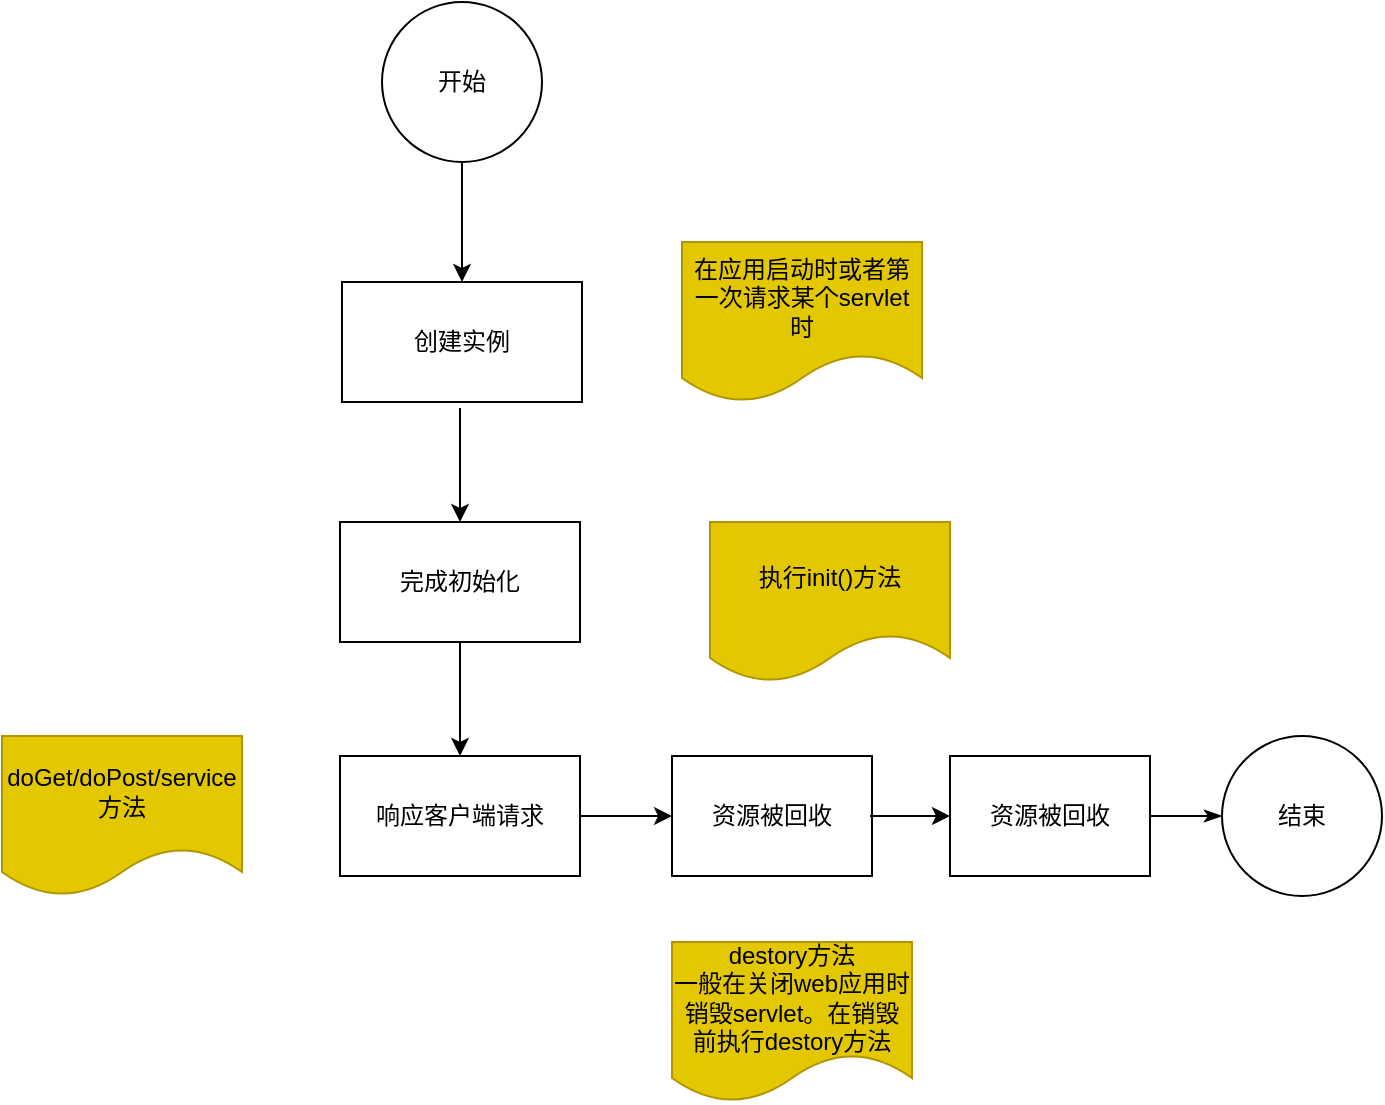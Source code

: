 <mxfile version="13.5.7" type="device"><diagram id="i6KIcq4PlqO8r8cQ8Efi" name="第 1 页"><mxGraphModel dx="1086" dy="806" grid="1" gridSize="10" guides="1" tooltips="1" connect="1" arrows="1" fold="1" page="1" pageScale="1" pageWidth="827" pageHeight="1169" math="0" shadow="0"><root><mxCell id="0"/><mxCell id="1" parent="0"/><mxCell id="QAzj3jdrARQrR7vPcOc9-1" value="开始" style="ellipse;whiteSpace=wrap;html=1;aspect=fixed;" vertex="1" parent="1"><mxGeometry x="290" y="40" width="80" height="80" as="geometry"/></mxCell><mxCell id="QAzj3jdrARQrR7vPcOc9-2" value="创建实例" style="rounded=0;whiteSpace=wrap;html=1;" vertex="1" parent="1"><mxGeometry x="270" y="180" width="120" height="60" as="geometry"/></mxCell><mxCell id="QAzj3jdrARQrR7vPcOc9-3" value="" style="endArrow=classic;html=1;exitX=0.5;exitY=1;exitDx=0;exitDy=0;entryX=0.5;entryY=0;entryDx=0;entryDy=0;" edge="1" parent="1" source="QAzj3jdrARQrR7vPcOc9-1" target="QAzj3jdrARQrR7vPcOc9-2"><mxGeometry width="50" height="50" relative="1" as="geometry"><mxPoint x="390" y="120" as="sourcePoint"/><mxPoint x="440" y="70" as="targetPoint"/></mxGeometry></mxCell><mxCell id="QAzj3jdrARQrR7vPcOc9-4" value="完成初始化" style="rounded=0;whiteSpace=wrap;html=1;" vertex="1" parent="1"><mxGeometry x="269" y="300" width="120" height="60" as="geometry"/></mxCell><mxCell id="QAzj3jdrARQrR7vPcOc9-5" value="" style="endArrow=classic;html=1;entryX=0.5;entryY=0;entryDx=0;entryDy=0;" edge="1" parent="1" target="QAzj3jdrARQrR7vPcOc9-4"><mxGeometry width="50" height="50" relative="1" as="geometry"><mxPoint x="329" y="243" as="sourcePoint"/><mxPoint x="560" y="260" as="targetPoint"/></mxGeometry></mxCell><mxCell id="QAzj3jdrARQrR7vPcOc9-6" value="响应客户端请求" style="rounded=0;whiteSpace=wrap;html=1;" vertex="1" parent="1"><mxGeometry x="269" y="417" width="120" height="60" as="geometry"/></mxCell><mxCell id="QAzj3jdrARQrR7vPcOc9-7" value="" style="endArrow=classic;html=1;entryX=0.5;entryY=0;entryDx=0;entryDy=0;" edge="1" parent="1" target="QAzj3jdrARQrR7vPcOc9-6"><mxGeometry width="50" height="50" relative="1" as="geometry"><mxPoint x="329" y="360" as="sourcePoint"/><mxPoint x="560" y="377" as="targetPoint"/></mxGeometry></mxCell><mxCell id="QAzj3jdrARQrR7vPcOc9-8" value="资源被回收" style="rounded=0;whiteSpace=wrap;html=1;" vertex="1" parent="1"><mxGeometry x="435" y="417" width="100" height="60" as="geometry"/></mxCell><mxCell id="QAzj3jdrARQrR7vPcOc9-9" value="" style="endArrow=classic;html=1;exitX=1;exitY=0.5;exitDx=0;exitDy=0;" edge="1" parent="1" target="QAzj3jdrARQrR7vPcOc9-8" source="QAzj3jdrARQrR7vPcOc9-6"><mxGeometry width="50" height="50" relative="1" as="geometry"><mxPoint x="540" y="360" as="sourcePoint"/><mxPoint x="771" y="377" as="targetPoint"/></mxGeometry></mxCell><mxCell id="QAzj3jdrARQrR7vPcOc9-10" value="资源被回收" style="rounded=0;whiteSpace=wrap;html=1;" vertex="1" parent="1"><mxGeometry x="574" y="417" width="100" height="60" as="geometry"/></mxCell><mxCell id="QAzj3jdrARQrR7vPcOc9-11" value="" style="endArrow=classic;html=1;exitX=1;exitY=0.5;exitDx=0;exitDy=0;" edge="1" parent="1" target="QAzj3jdrARQrR7vPcOc9-10"><mxGeometry width="50" height="50" relative="1" as="geometry"><mxPoint x="534" y="447" as="sourcePoint"/><mxPoint x="916" y="377" as="targetPoint"/></mxGeometry></mxCell><mxCell id="QAzj3jdrARQrR7vPcOc9-14" value="" style="edgeStyle=orthogonalEdgeStyle;rounded=0;orthogonalLoop=1;jettySize=auto;html=1;startArrow=classicThin;startFill=1;endArrow=none;endFill=0;" edge="1" parent="1" source="QAzj3jdrARQrR7vPcOc9-12" target="QAzj3jdrARQrR7vPcOc9-10"><mxGeometry relative="1" as="geometry"/></mxCell><mxCell id="QAzj3jdrARQrR7vPcOc9-12" value="结束" style="ellipse;whiteSpace=wrap;html=1;aspect=fixed;" vertex="1" parent="1"><mxGeometry x="710" y="407" width="80" height="80" as="geometry"/></mxCell><mxCell id="QAzj3jdrARQrR7vPcOc9-15" value="在应用启动时或者第一次请求某个servlet时" style="shape=document;whiteSpace=wrap;html=1;boundedLbl=1;fillColor=#e3c800;strokeColor=#B09500;" vertex="1" parent="1"><mxGeometry x="440" y="160" width="120" height="80" as="geometry"/></mxCell><mxCell id="QAzj3jdrARQrR7vPcOc9-16" value="执行init()方法" style="shape=document;whiteSpace=wrap;html=1;boundedLbl=1;fillColor=#e3c800;strokeColor=#B09500;" vertex="1" parent="1"><mxGeometry x="454" y="300" width="120" height="80" as="geometry"/></mxCell><mxCell id="QAzj3jdrARQrR7vPcOc9-17" value="doGet/doPost/service方法" style="shape=document;whiteSpace=wrap;html=1;boundedLbl=1;fillColor=#e3c800;strokeColor=#B09500;" vertex="1" parent="1"><mxGeometry x="100" y="407" width="120" height="80" as="geometry"/></mxCell><mxCell id="QAzj3jdrARQrR7vPcOc9-18" value="destory方法&lt;br&gt;一般在关闭web应用时销毁servlet。在销毁前执行destory方法" style="shape=document;whiteSpace=wrap;html=1;boundedLbl=1;fillColor=#e3c800;strokeColor=#B09500;" vertex="1" parent="1"><mxGeometry x="435" y="510" width="120" height="80" as="geometry"/></mxCell></root></mxGraphModel></diagram></mxfile>